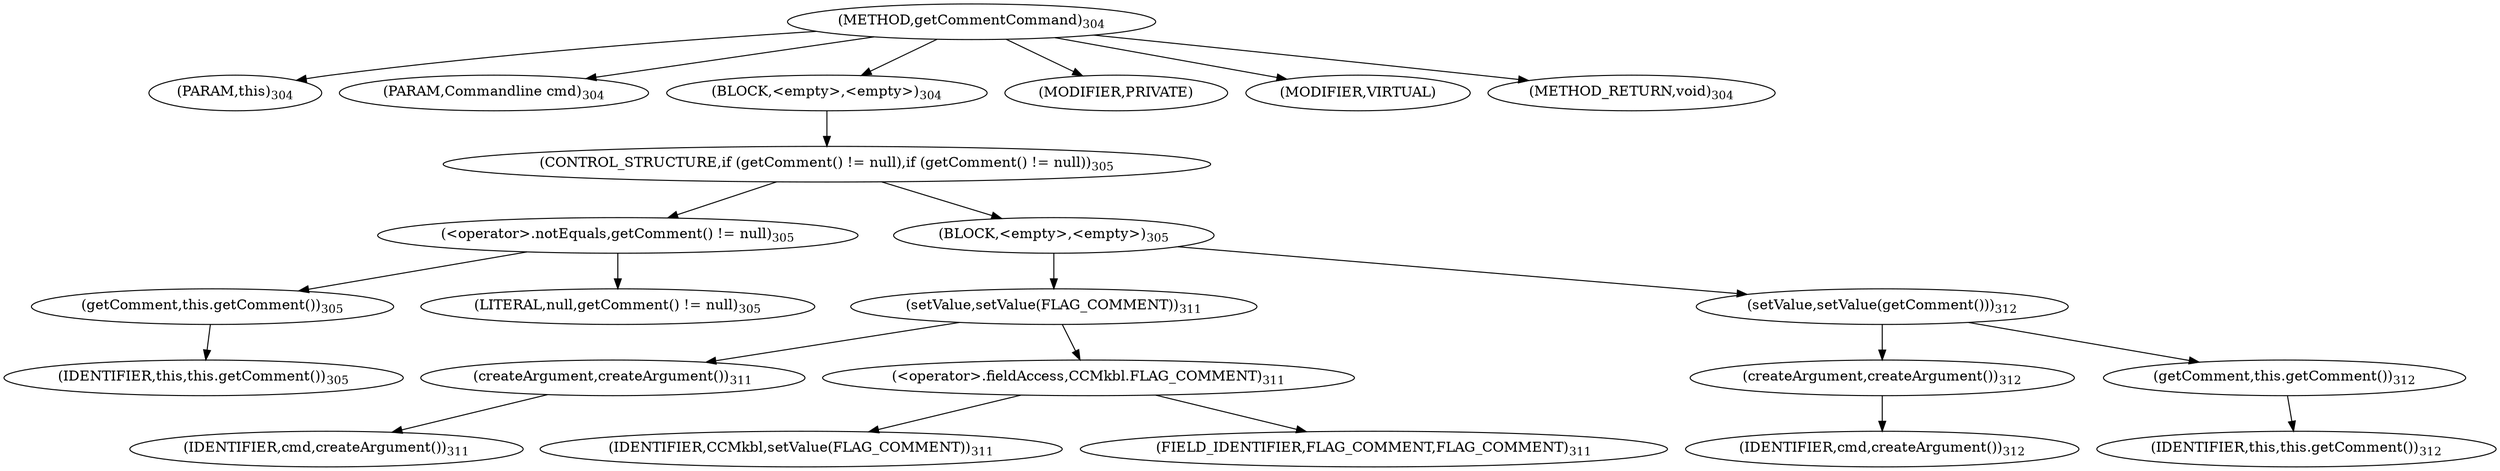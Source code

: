 digraph "getCommentCommand" {  
"365" [label = <(METHOD,getCommentCommand)<SUB>304</SUB>> ]
"27" [label = <(PARAM,this)<SUB>304</SUB>> ]
"366" [label = <(PARAM,Commandline cmd)<SUB>304</SUB>> ]
"367" [label = <(BLOCK,&lt;empty&gt;,&lt;empty&gt;)<SUB>304</SUB>> ]
"368" [label = <(CONTROL_STRUCTURE,if (getComment() != null),if (getComment() != null))<SUB>305</SUB>> ]
"369" [label = <(&lt;operator&gt;.notEquals,getComment() != null)<SUB>305</SUB>> ]
"370" [label = <(getComment,this.getComment())<SUB>305</SUB>> ]
"26" [label = <(IDENTIFIER,this,this.getComment())<SUB>305</SUB>> ]
"371" [label = <(LITERAL,null,getComment() != null)<SUB>305</SUB>> ]
"372" [label = <(BLOCK,&lt;empty&gt;,&lt;empty&gt;)<SUB>305</SUB>> ]
"373" [label = <(setValue,setValue(FLAG_COMMENT))<SUB>311</SUB>> ]
"374" [label = <(createArgument,createArgument())<SUB>311</SUB>> ]
"375" [label = <(IDENTIFIER,cmd,createArgument())<SUB>311</SUB>> ]
"376" [label = <(&lt;operator&gt;.fieldAccess,CCMkbl.FLAG_COMMENT)<SUB>311</SUB>> ]
"377" [label = <(IDENTIFIER,CCMkbl,setValue(FLAG_COMMENT))<SUB>311</SUB>> ]
"378" [label = <(FIELD_IDENTIFIER,FLAG_COMMENT,FLAG_COMMENT)<SUB>311</SUB>> ]
"379" [label = <(setValue,setValue(getComment()))<SUB>312</SUB>> ]
"380" [label = <(createArgument,createArgument())<SUB>312</SUB>> ]
"381" [label = <(IDENTIFIER,cmd,createArgument())<SUB>312</SUB>> ]
"382" [label = <(getComment,this.getComment())<SUB>312</SUB>> ]
"28" [label = <(IDENTIFIER,this,this.getComment())<SUB>312</SUB>> ]
"383" [label = <(MODIFIER,PRIVATE)> ]
"384" [label = <(MODIFIER,VIRTUAL)> ]
"385" [label = <(METHOD_RETURN,void)<SUB>304</SUB>> ]
  "365" -> "27" 
  "365" -> "366" 
  "365" -> "367" 
  "365" -> "383" 
  "365" -> "384" 
  "365" -> "385" 
  "367" -> "368" 
  "368" -> "369" 
  "368" -> "372" 
  "369" -> "370" 
  "369" -> "371" 
  "370" -> "26" 
  "372" -> "373" 
  "372" -> "379" 
  "373" -> "374" 
  "373" -> "376" 
  "374" -> "375" 
  "376" -> "377" 
  "376" -> "378" 
  "379" -> "380" 
  "379" -> "382" 
  "380" -> "381" 
  "382" -> "28" 
}
